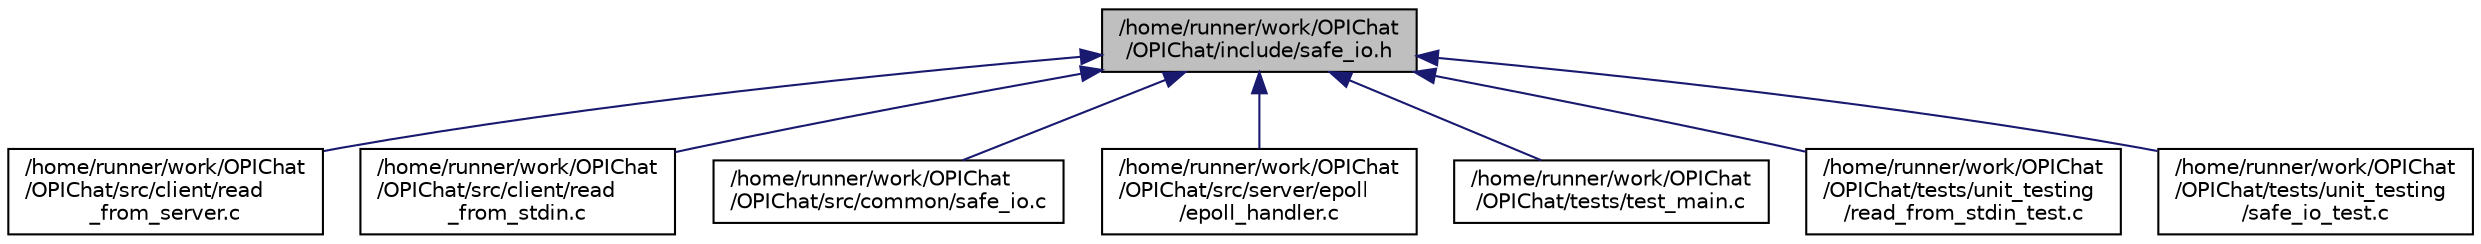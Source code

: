 digraph "/home/runner/work/OPIChat/OPIChat/include/safe_io.h"
{
 // LATEX_PDF_SIZE
  edge [fontname="Helvetica",fontsize="10",labelfontname="Helvetica",labelfontsize="10"];
  node [fontname="Helvetica",fontsize="10",shape=record];
  Node1 [label="/home/runner/work/OPIChat\l/OPIChat/include/safe_io.h",height=0.2,width=0.4,color="black", fillcolor="grey75", style="filled", fontcolor="black",tooltip=" "];
  Node1 -> Node2 [dir="back",color="midnightblue",fontsize="10",style="solid",fontname="Helvetica"];
  Node2 [label="/home/runner/work/OPIChat\l/OPIChat/src/client/read\l_from_server.c",height=0.2,width=0.4,color="black", fillcolor="white", style="filled",URL="$read__from__server_8c.html",tooltip=" "];
  Node1 -> Node3 [dir="back",color="midnightblue",fontsize="10",style="solid",fontname="Helvetica"];
  Node3 [label="/home/runner/work/OPIChat\l/OPIChat/src/client/read\l_from_stdin.c",height=0.2,width=0.4,color="black", fillcolor="white", style="filled",URL="$read__from__stdin_8c.html",tooltip=" "];
  Node1 -> Node4 [dir="back",color="midnightblue",fontsize="10",style="solid",fontname="Helvetica"];
  Node4 [label="/home/runner/work/OPIChat\l/OPIChat/src/common/safe_io.c",height=0.2,width=0.4,color="black", fillcolor="white", style="filled",URL="$safe__io_8c.html",tooltip=" "];
  Node1 -> Node5 [dir="back",color="midnightblue",fontsize="10",style="solid",fontname="Helvetica"];
  Node5 [label="/home/runner/work/OPIChat\l/OPIChat/src/server/epoll\l/epoll_handler.c",height=0.2,width=0.4,color="black", fillcolor="white", style="filled",URL="$epoll__handler_8c.html",tooltip=" "];
  Node1 -> Node6 [dir="back",color="midnightblue",fontsize="10",style="solid",fontname="Helvetica"];
  Node6 [label="/home/runner/work/OPIChat\l/OPIChat/tests/test_main.c",height=0.2,width=0.4,color="black", fillcolor="white", style="filled",URL="$test__main_8c.html",tooltip=" "];
  Node1 -> Node7 [dir="back",color="midnightblue",fontsize="10",style="solid",fontname="Helvetica"];
  Node7 [label="/home/runner/work/OPIChat\l/OPIChat/tests/unit_testing\l/read_from_stdin_test.c",height=0.2,width=0.4,color="black", fillcolor="white", style="filled",URL="$read__from__stdin__test_8c.html",tooltip=" "];
  Node1 -> Node8 [dir="back",color="midnightblue",fontsize="10",style="solid",fontname="Helvetica"];
  Node8 [label="/home/runner/work/OPIChat\l/OPIChat/tests/unit_testing\l/safe_io_test.c",height=0.2,width=0.4,color="black", fillcolor="white", style="filled",URL="$safe__io__test_8c.html",tooltip=" "];
}
